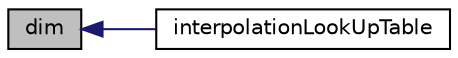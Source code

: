 digraph "dim"
{
  bgcolor="transparent";
  edge [fontname="Helvetica",fontsize="10",labelfontname="Helvetica",labelfontsize="10"];
  node [fontname="Helvetica",fontsize="10",shape=record];
  rankdir="LR";
  Node1 [label="dim",height=0.2,width=0.4,color="black", fillcolor="grey75", style="filled", fontcolor="black"];
  Node1 -> Node2 [dir="back",color="midnightblue",fontsize="10",style="solid",fontname="Helvetica"];
  Node2 [label="interpolationLookUpTable",height=0.2,width=0.4,color="black",URL="$a01174.html#a2b40efff97204aca607de65b3d6f960d",tooltip="Construct from dictionary. "];
}
